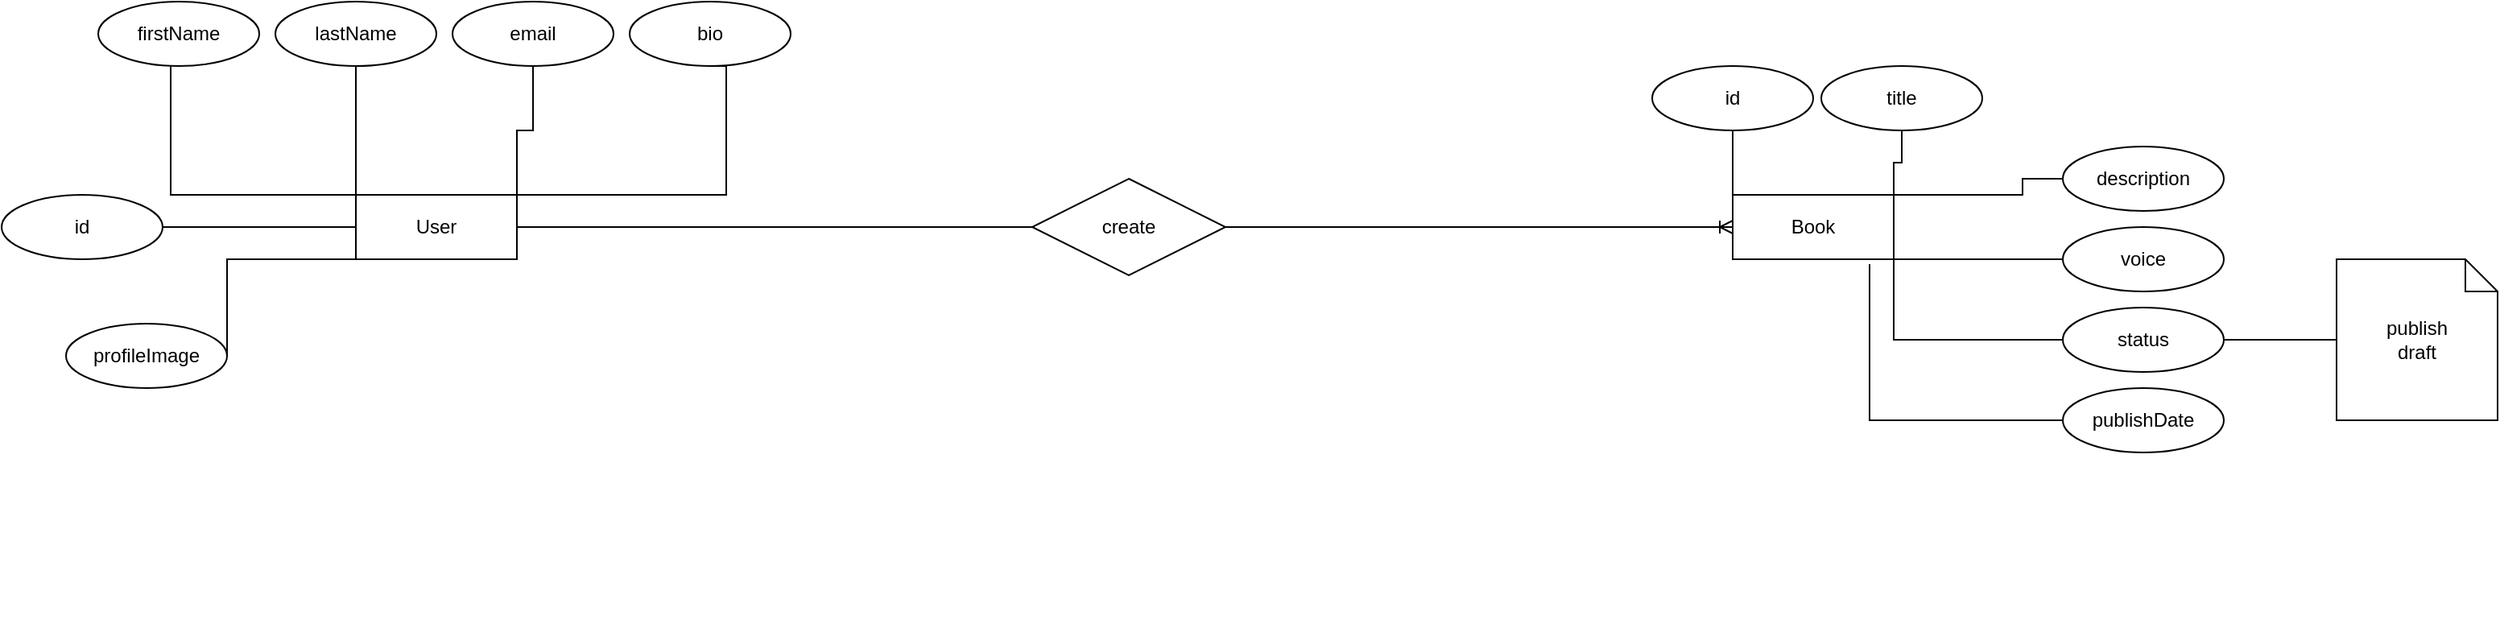 <mxfile version="20.8.23" type="device"><diagram id="R2lEEEUBdFMjLlhIrx00" name="Page-1"><mxGraphModel dx="3033" dy="1175" grid="1" gridSize="10" guides="1" tooltips="1" connect="1" arrows="1" fold="1" page="1" pageScale="1" pageWidth="850" pageHeight="1100" math="0" shadow="0" extFonts="Permanent Marker^https://fonts.googleapis.com/css?family=Permanent+Marker"><root><mxCell id="0"/><mxCell id="1" parent="0"/><mxCell id="OEucw_qx28I8ivSAYndh-33" value="User" style="whiteSpace=wrap;html=1;align=center;" vertex="1" parent="1"><mxGeometry x="-580" y="240" width="100" height="40" as="geometry"/></mxCell><mxCell id="OEucw_qx28I8ivSAYndh-34" value="Book" style="whiteSpace=wrap;html=1;align=center;" vertex="1" parent="1"><mxGeometry x="275" y="240" width="100" height="40" as="geometry"/></mxCell><mxCell id="OEucw_qx28I8ivSAYndh-57" style="edgeStyle=orthogonalEdgeStyle;rounded=0;orthogonalLoop=1;jettySize=auto;html=1;exitX=1;exitY=1;exitDx=0;exitDy=0;entryX=0;entryY=0;entryDx=0;entryDy=0;endArrow=none;endFill=0;" edge="1" parent="1" source="OEucw_qx28I8ivSAYndh-35" target="OEucw_qx28I8ivSAYndh-33"><mxGeometry relative="1" as="geometry"><Array as="points"><mxPoint x="-695" y="240"/></Array></mxGeometry></mxCell><mxCell id="OEucw_qx28I8ivSAYndh-35" value="firstName" style="ellipse;whiteSpace=wrap;html=1;align=center;" vertex="1" parent="1"><mxGeometry x="-740" y="120" width="100" height="40" as="geometry"/></mxCell><mxCell id="OEucw_qx28I8ivSAYndh-58" style="edgeStyle=orthogonalEdgeStyle;rounded=0;orthogonalLoop=1;jettySize=auto;html=1;exitX=0.5;exitY=1;exitDx=0;exitDy=0;endArrow=none;endFill=0;" edge="1" parent="1" source="OEucw_qx28I8ivSAYndh-36"><mxGeometry relative="1" as="geometry"><mxPoint x="-580" y="240" as="targetPoint"/></mxGeometry></mxCell><mxCell id="OEucw_qx28I8ivSAYndh-36" value="&lt;div&gt;lastName&lt;/div&gt;" style="ellipse;whiteSpace=wrap;html=1;align=center;" vertex="1" parent="1"><mxGeometry x="-630" y="120" width="100" height="40" as="geometry"/></mxCell><mxCell id="OEucw_qx28I8ivSAYndh-59" style="edgeStyle=orthogonalEdgeStyle;rounded=0;orthogonalLoop=1;jettySize=auto;html=1;exitX=0.5;exitY=1;exitDx=0;exitDy=0;entryX=1;entryY=0;entryDx=0;entryDy=0;endArrow=none;endFill=0;" edge="1" parent="1" source="OEucw_qx28I8ivSAYndh-37" target="OEucw_qx28I8ivSAYndh-33"><mxGeometry relative="1" as="geometry"/></mxCell><mxCell id="OEucw_qx28I8ivSAYndh-37" value="&lt;div&gt;email&lt;/div&gt;" style="ellipse;whiteSpace=wrap;html=1;align=center;" vertex="1" parent="1"><mxGeometry x="-520" y="120" width="100" height="40" as="geometry"/></mxCell><mxCell id="OEucw_qx28I8ivSAYndh-53" style="edgeStyle=orthogonalEdgeStyle;rounded=0;orthogonalLoop=1;jettySize=auto;html=1;exitX=1;exitY=0.5;exitDx=0;exitDy=0;strokeColor=none;" edge="1" parent="1" source="OEucw_qx28I8ivSAYndh-38"><mxGeometry relative="1" as="geometry"><mxPoint x="-630" y="500" as="targetPoint"/></mxGeometry></mxCell><mxCell id="OEucw_qx28I8ivSAYndh-55" style="edgeStyle=orthogonalEdgeStyle;rounded=0;orthogonalLoop=1;jettySize=auto;html=1;exitX=1;exitY=0.5;exitDx=0;exitDy=0;entryX=0;entryY=0.5;entryDx=0;entryDy=0;endArrow=none;endFill=0;" edge="1" parent="1" source="OEucw_qx28I8ivSAYndh-38" target="OEucw_qx28I8ivSAYndh-33"><mxGeometry relative="1" as="geometry"/></mxCell><mxCell id="OEucw_qx28I8ivSAYndh-38" value="&lt;div&gt;id&lt;/div&gt;" style="ellipse;whiteSpace=wrap;html=1;align=center;" vertex="1" parent="1"><mxGeometry x="-800" y="240" width="100" height="40" as="geometry"/></mxCell><mxCell id="OEucw_qx28I8ivSAYndh-60" style="edgeStyle=orthogonalEdgeStyle;rounded=0;orthogonalLoop=1;jettySize=auto;html=1;exitX=0.5;exitY=1;exitDx=0;exitDy=0;endArrow=none;endFill=0;" edge="1" parent="1" source="OEucw_qx28I8ivSAYndh-40"><mxGeometry relative="1" as="geometry"><mxPoint x="-480" y="230" as="targetPoint"/><Array as="points"><mxPoint x="-350" y="240"/><mxPoint x="-480" y="240"/></Array></mxGeometry></mxCell><mxCell id="OEucw_qx28I8ivSAYndh-40" value="&lt;div&gt;bio&lt;/div&gt;" style="ellipse;whiteSpace=wrap;html=1;align=center;" vertex="1" parent="1"><mxGeometry x="-410" y="120" width="100" height="40" as="geometry"/></mxCell><mxCell id="OEucw_qx28I8ivSAYndh-64" style="edgeStyle=orthogonalEdgeStyle;rounded=0;orthogonalLoop=1;jettySize=auto;html=1;exitX=0.5;exitY=1;exitDx=0;exitDy=0;entryX=0;entryY=0;entryDx=0;entryDy=0;endArrow=none;endFill=0;" edge="1" parent="1" source="OEucw_qx28I8ivSAYndh-41" target="OEucw_qx28I8ivSAYndh-34"><mxGeometry relative="1" as="geometry"/></mxCell><mxCell id="OEucw_qx28I8ivSAYndh-41" value="&lt;div&gt;id&lt;/div&gt;" style="ellipse;whiteSpace=wrap;html=1;align=center;" vertex="1" parent="1"><mxGeometry x="225" y="160" width="100" height="40" as="geometry"/></mxCell><mxCell id="OEucw_qx28I8ivSAYndh-65" style="edgeStyle=orthogonalEdgeStyle;rounded=0;orthogonalLoop=1;jettySize=auto;html=1;exitX=0.5;exitY=1;exitDx=0;exitDy=0;entryX=1;entryY=0;entryDx=0;entryDy=0;endArrow=none;endFill=0;" edge="1" parent="1" source="OEucw_qx28I8ivSAYndh-42" target="OEucw_qx28I8ivSAYndh-34"><mxGeometry relative="1" as="geometry"/></mxCell><mxCell id="OEucw_qx28I8ivSAYndh-42" value="&lt;div&gt;title&lt;/div&gt;" style="ellipse;whiteSpace=wrap;html=1;align=center;" vertex="1" parent="1"><mxGeometry x="330" y="160" width="100" height="40" as="geometry"/></mxCell><mxCell id="OEucw_qx28I8ivSAYndh-66" style="edgeStyle=orthogonalEdgeStyle;rounded=0;orthogonalLoop=1;jettySize=auto;html=1;exitX=0;exitY=0.5;exitDx=0;exitDy=0;entryX=1;entryY=0;entryDx=0;entryDy=0;endArrow=none;endFill=0;" edge="1" parent="1" source="OEucw_qx28I8ivSAYndh-43" target="OEucw_qx28I8ivSAYndh-34"><mxGeometry relative="1" as="geometry"><Array as="points"><mxPoint x="455" y="240"/></Array></mxGeometry></mxCell><mxCell id="OEucw_qx28I8ivSAYndh-43" value="description" style="ellipse;whiteSpace=wrap;html=1;align=center;" vertex="1" parent="1"><mxGeometry x="480" y="210" width="100" height="40" as="geometry"/></mxCell><mxCell id="OEucw_qx28I8ivSAYndh-63" style="edgeStyle=orthogonalEdgeStyle;rounded=0;orthogonalLoop=1;jettySize=auto;html=1;exitX=0;exitY=0.5;exitDx=0;exitDy=0;entryX=1;entryY=1;entryDx=0;entryDy=0;endArrow=none;endFill=0;" edge="1" parent="1" source="OEucw_qx28I8ivSAYndh-44" target="OEucw_qx28I8ivSAYndh-34"><mxGeometry relative="1" as="geometry"><Array as="points"><mxPoint x="415" y="280"/><mxPoint x="415" y="280"/></Array></mxGeometry></mxCell><mxCell id="OEucw_qx28I8ivSAYndh-44" value="voice" style="ellipse;whiteSpace=wrap;html=1;align=center;" vertex="1" parent="1"><mxGeometry x="480" y="260" width="100" height="40" as="geometry"/></mxCell><mxCell id="OEucw_qx28I8ivSAYndh-45" value="" style="edgeStyle=entityRelationEdgeStyle;fontSize=12;html=1;endArrow=ERoneToMany;rounded=0;entryX=0;entryY=0.5;entryDx=0;entryDy=0;exitX=1;exitY=0.5;exitDx=0;exitDy=0;startArrow=none;" edge="1" parent="1" source="OEucw_qx28I8ivSAYndh-47" target="OEucw_qx28I8ivSAYndh-34"><mxGeometry width="100" height="100" relative="1" as="geometry"><mxPoint x="-310" y="350" as="sourcePoint"/><mxPoint x="-210" y="250" as="targetPoint"/></mxGeometry></mxCell><mxCell id="OEucw_qx28I8ivSAYndh-49" value="" style="edgeStyle=entityRelationEdgeStyle;fontSize=12;html=1;endArrow=none;rounded=0;entryX=0;entryY=0.5;entryDx=0;entryDy=0;exitX=1;exitY=0.5;exitDx=0;exitDy=0;" edge="1" parent="1" source="OEucw_qx28I8ivSAYndh-33" target="OEucw_qx28I8ivSAYndh-47"><mxGeometry width="100" height="100" relative="1" as="geometry"><mxPoint x="-420" y="260" as="sourcePoint"/><mxPoint x="320" y="260" as="targetPoint"/></mxGeometry></mxCell><mxCell id="OEucw_qx28I8ivSAYndh-47" value="create" style="shape=rhombus;perimeter=rhombusPerimeter;whiteSpace=wrap;html=1;align=center;" vertex="1" parent="1"><mxGeometry x="-160" y="230" width="120" height="60" as="geometry"/></mxCell><mxCell id="OEucw_qx28I8ivSAYndh-68" style="edgeStyle=orthogonalEdgeStyle;rounded=0;orthogonalLoop=1;jettySize=auto;html=1;exitX=1;exitY=0.5;exitDx=0;exitDy=0;entryX=0;entryY=1;entryDx=0;entryDy=0;endArrow=none;endFill=0;" edge="1" parent="1" source="OEucw_qx28I8ivSAYndh-67" target="OEucw_qx28I8ivSAYndh-33"><mxGeometry relative="1" as="geometry"><Array as="points"><mxPoint x="-660" y="280"/></Array></mxGeometry></mxCell><mxCell id="OEucw_qx28I8ivSAYndh-67" value="&lt;div&gt;profileImage&lt;/div&gt;" style="ellipse;whiteSpace=wrap;html=1;align=center;" vertex="1" parent="1"><mxGeometry x="-760" y="320" width="100" height="40" as="geometry"/></mxCell><mxCell id="OEucw_qx28I8ivSAYndh-72" style="edgeStyle=orthogonalEdgeStyle;rounded=0;orthogonalLoop=1;jettySize=auto;html=1;exitX=0;exitY=0.5;exitDx=0;exitDy=0;entryX=1;entryY=1;entryDx=0;entryDy=0;endArrow=none;endFill=0;" edge="1" parent="1" source="OEucw_qx28I8ivSAYndh-71" target="OEucw_qx28I8ivSAYndh-34"><mxGeometry relative="1" as="geometry"/></mxCell><mxCell id="OEucw_qx28I8ivSAYndh-76" style="edgeStyle=orthogonalEdgeStyle;rounded=0;orthogonalLoop=1;jettySize=auto;html=1;exitX=1;exitY=0.5;exitDx=0;exitDy=0;entryX=0;entryY=0.5;entryDx=0;entryDy=0;entryPerimeter=0;endArrow=none;endFill=0;" edge="1" parent="1" source="OEucw_qx28I8ivSAYndh-71" target="OEucw_qx28I8ivSAYndh-75"><mxGeometry relative="1" as="geometry"/></mxCell><mxCell id="OEucw_qx28I8ivSAYndh-71" value="status" style="ellipse;whiteSpace=wrap;html=1;align=center;" vertex="1" parent="1"><mxGeometry x="480" y="310" width="100" height="40" as="geometry"/></mxCell><mxCell id="OEucw_qx28I8ivSAYndh-74" style="edgeStyle=orthogonalEdgeStyle;rounded=0;orthogonalLoop=1;jettySize=auto;html=1;exitX=0;exitY=0.5;exitDx=0;exitDy=0;endArrow=none;endFill=0;entryX=0.85;entryY=1.075;entryDx=0;entryDy=0;entryPerimeter=0;" edge="1" parent="1" source="OEucw_qx28I8ivSAYndh-73" target="OEucw_qx28I8ivSAYndh-34"><mxGeometry relative="1" as="geometry"><mxPoint x="300" y="330" as="targetPoint"/></mxGeometry></mxCell><mxCell id="OEucw_qx28I8ivSAYndh-73" value="publishDate" style="ellipse;whiteSpace=wrap;html=1;align=center;" vertex="1" parent="1"><mxGeometry x="480" y="360" width="100" height="40" as="geometry"/></mxCell><mxCell id="OEucw_qx28I8ivSAYndh-75" value="&lt;div&gt;publish&lt;/div&gt;&lt;div&gt;draft&lt;br&gt;&lt;/div&gt;" style="shape=note;size=20;whiteSpace=wrap;html=1;" vertex="1" parent="1"><mxGeometry x="650" y="280" width="100" height="100" as="geometry"/></mxCell></root></mxGraphModel></diagram></mxfile>